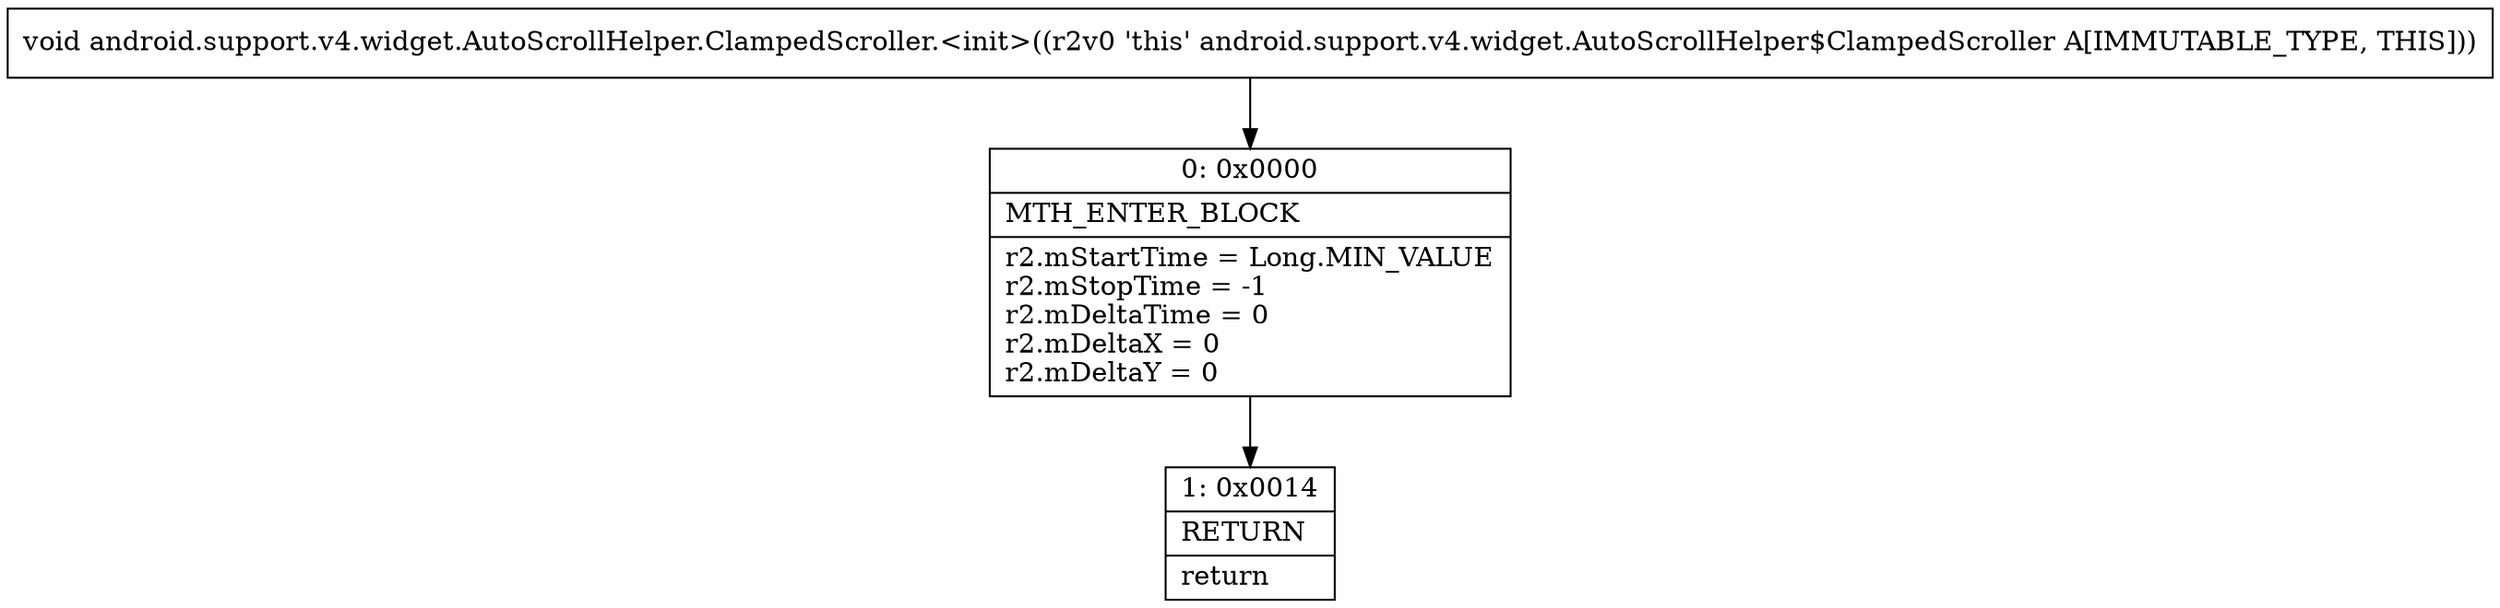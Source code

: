 digraph "CFG forandroid.support.v4.widget.AutoScrollHelper.ClampedScroller.\<init\>()V" {
Node_0 [shape=record,label="{0\:\ 0x0000|MTH_ENTER_BLOCK\l|r2.mStartTime = Long.MIN_VALUE\lr2.mStopTime = \-1\lr2.mDeltaTime = 0\lr2.mDeltaX = 0\lr2.mDeltaY = 0\l}"];
Node_1 [shape=record,label="{1\:\ 0x0014|RETURN\l|return\l}"];
MethodNode[shape=record,label="{void android.support.v4.widget.AutoScrollHelper.ClampedScroller.\<init\>((r2v0 'this' android.support.v4.widget.AutoScrollHelper$ClampedScroller A[IMMUTABLE_TYPE, THIS])) }"];
MethodNode -> Node_0;
Node_0 -> Node_1;
}

